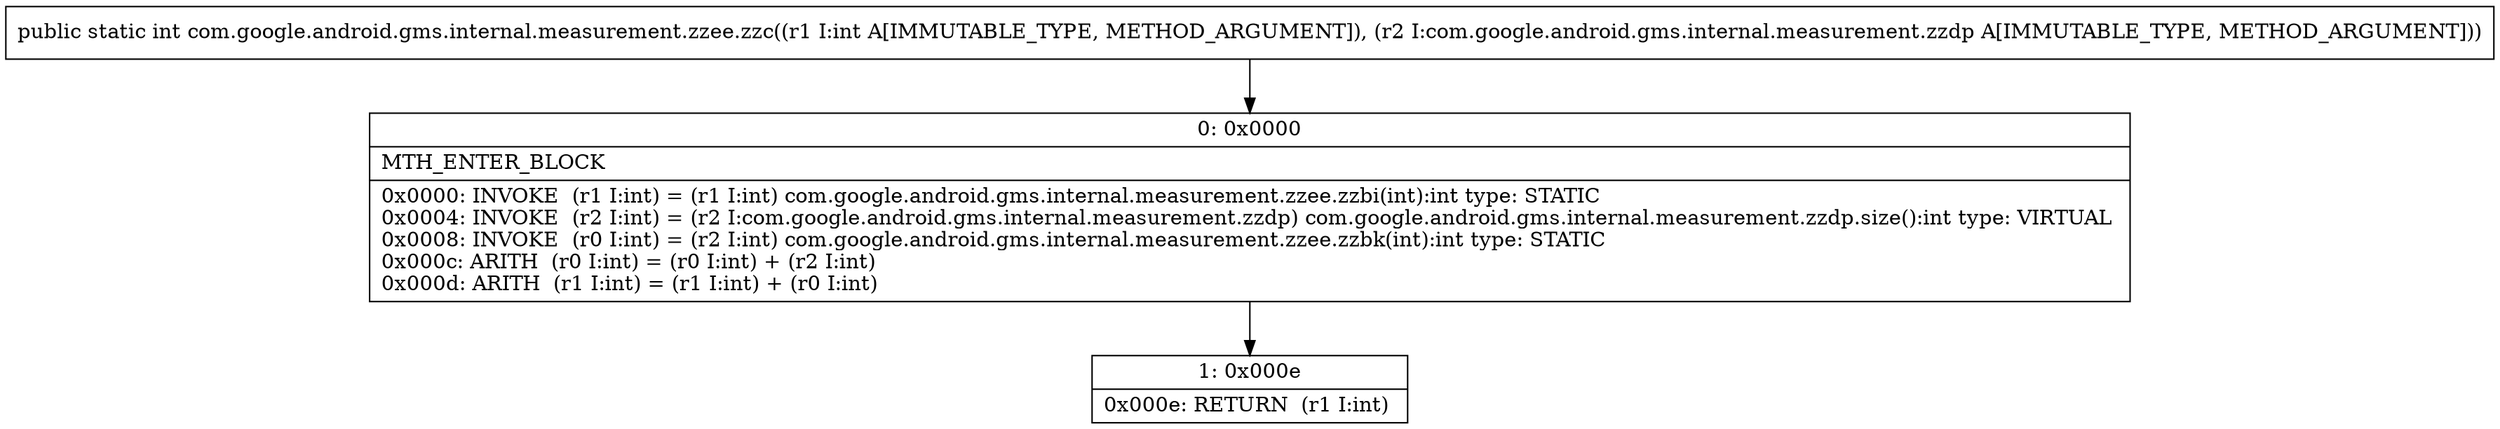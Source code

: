 digraph "CFG forcom.google.android.gms.internal.measurement.zzee.zzc(ILcom\/google\/android\/gms\/internal\/measurement\/zzdp;)I" {
Node_0 [shape=record,label="{0\:\ 0x0000|MTH_ENTER_BLOCK\l|0x0000: INVOKE  (r1 I:int) = (r1 I:int) com.google.android.gms.internal.measurement.zzee.zzbi(int):int type: STATIC \l0x0004: INVOKE  (r2 I:int) = (r2 I:com.google.android.gms.internal.measurement.zzdp) com.google.android.gms.internal.measurement.zzdp.size():int type: VIRTUAL \l0x0008: INVOKE  (r0 I:int) = (r2 I:int) com.google.android.gms.internal.measurement.zzee.zzbk(int):int type: STATIC \l0x000c: ARITH  (r0 I:int) = (r0 I:int) + (r2 I:int) \l0x000d: ARITH  (r1 I:int) = (r1 I:int) + (r0 I:int) \l}"];
Node_1 [shape=record,label="{1\:\ 0x000e|0x000e: RETURN  (r1 I:int) \l}"];
MethodNode[shape=record,label="{public static int com.google.android.gms.internal.measurement.zzee.zzc((r1 I:int A[IMMUTABLE_TYPE, METHOD_ARGUMENT]), (r2 I:com.google.android.gms.internal.measurement.zzdp A[IMMUTABLE_TYPE, METHOD_ARGUMENT])) }"];
MethodNode -> Node_0;
Node_0 -> Node_1;
}

